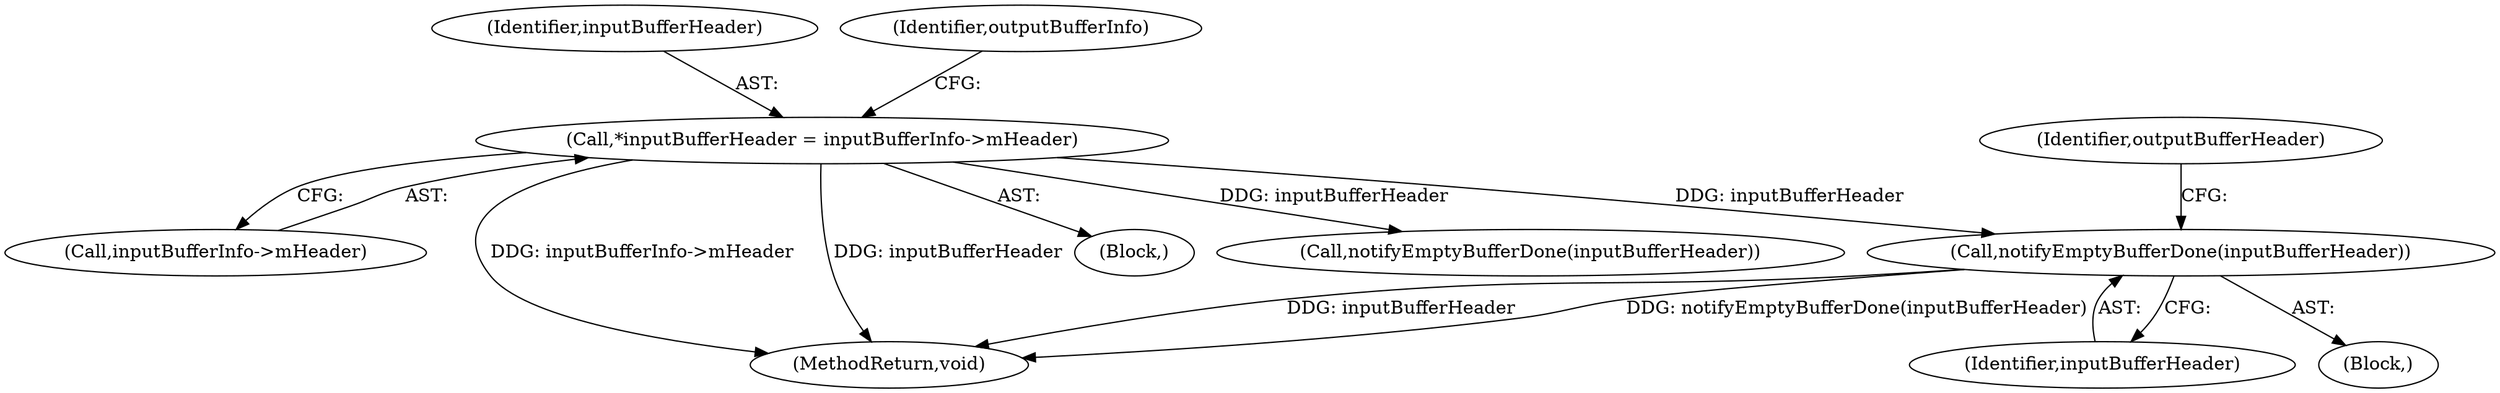 digraph "0_Android_5443b57cc54f2e46b35246637be26a69e9f493e1_3@pointer" {
"1000185" [label="(Call,notifyEmptyBufferDone(inputBufferHeader))"];
"1000155" [label="(Call,*inputBufferHeader = inputBufferInfo->mHeader)"];
"1000177" [label="(Block,)"];
"1000155" [label="(Call,*inputBufferHeader = inputBufferInfo->mHeader)"];
"1000186" [label="(Identifier,inputBufferHeader)"];
"1000185" [label="(Call,notifyEmptyBufferDone(inputBufferHeader))"];
"1000156" [label="(Identifier,inputBufferHeader)"];
"1000157" [label="(Call,inputBufferInfo->mHeader)"];
"1000162" [label="(Identifier,outputBufferInfo)"];
"1000189" [label="(Identifier,outputBufferHeader)"];
"1000541" [label="(MethodReturn,void)"];
"1000148" [label="(Block,)"];
"1000539" [label="(Call,notifyEmptyBufferDone(inputBufferHeader))"];
"1000185" -> "1000177"  [label="AST: "];
"1000185" -> "1000186"  [label="CFG: "];
"1000186" -> "1000185"  [label="AST: "];
"1000189" -> "1000185"  [label="CFG: "];
"1000185" -> "1000541"  [label="DDG: inputBufferHeader"];
"1000185" -> "1000541"  [label="DDG: notifyEmptyBufferDone(inputBufferHeader)"];
"1000155" -> "1000185"  [label="DDG: inputBufferHeader"];
"1000155" -> "1000148"  [label="AST: "];
"1000155" -> "1000157"  [label="CFG: "];
"1000156" -> "1000155"  [label="AST: "];
"1000157" -> "1000155"  [label="AST: "];
"1000162" -> "1000155"  [label="CFG: "];
"1000155" -> "1000541"  [label="DDG: inputBufferInfo->mHeader"];
"1000155" -> "1000541"  [label="DDG: inputBufferHeader"];
"1000155" -> "1000539"  [label="DDG: inputBufferHeader"];
}
